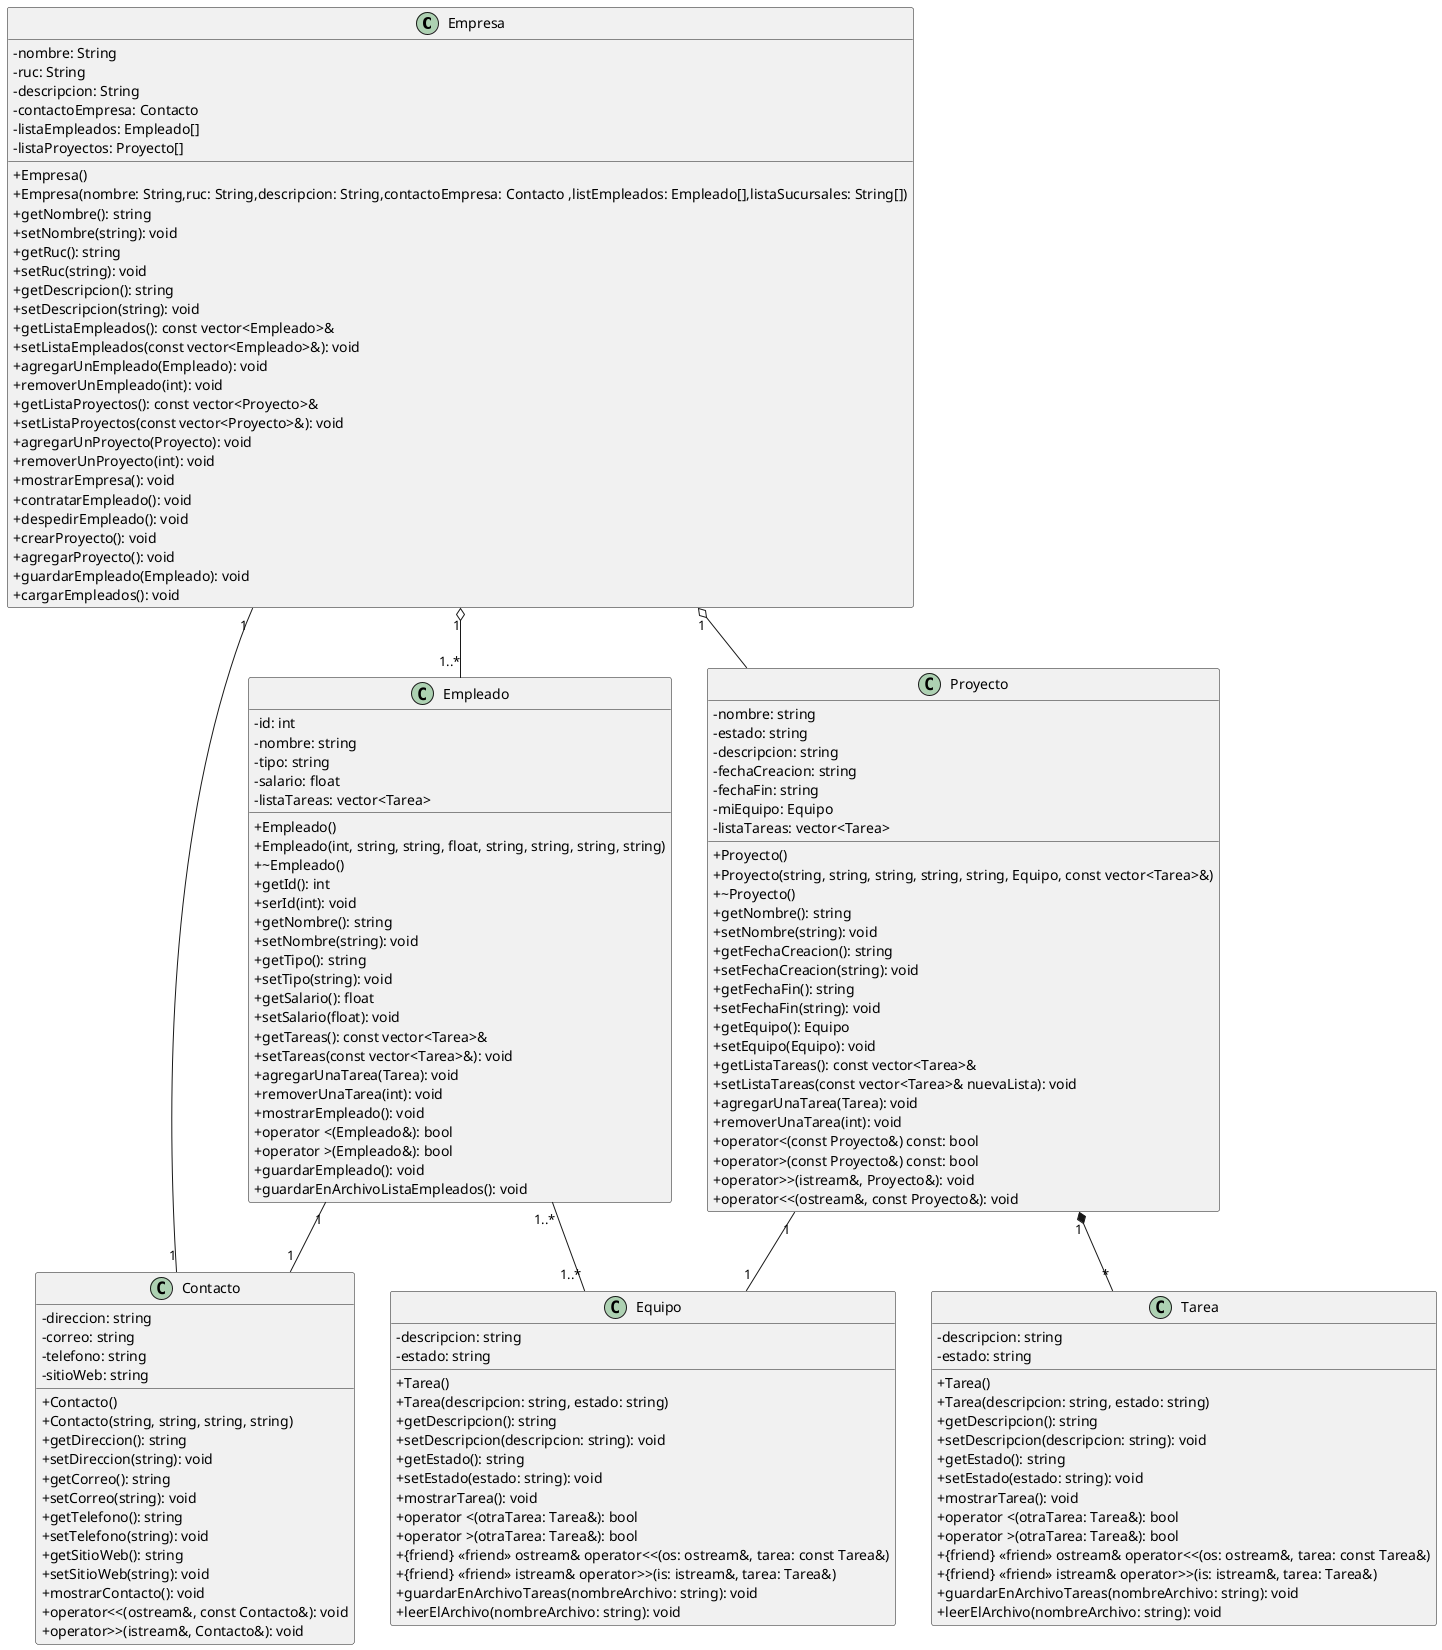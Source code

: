 @startuml
skinparam ClassAttributeIconSize 0
class Empresa {
    - nombre: String
    - ruc: String
    - descripcion: String
    - contactoEmpresa: Contacto
    - listaEmpleados: Empleado[]
    - listaProyectos: Proyecto[]

    +Empresa()
    +Empresa(nombre: String,ruc: String,descripcion: String,contactoEmpresa: Contacto ,listEmpleados: Empleado[],listaSucursales: String[])
    + getNombre(): string
    + setNombre(string): void
    + getRuc(): string
    + setRuc(string): void
    + getDescripcion(): string
    + setDescripcion(string): void
    + getListaEmpleados(): const vector<Empleado>&
    + setListaEmpleados(const vector<Empleado>&): void
    + agregarUnEmpleado(Empleado): void
    + removerUnEmpleado(int): void
    + getListaProyectos(): const vector<Proyecto>&
    + setListaProyectos(const vector<Proyecto>&): void
    + agregarUnProyecto(Proyecto): void
    + removerUnProyecto(int): void
    + mostrarEmpresa(): void
    + contratarEmpleado(): void
    + despedirEmpleado(): void
    + crearProyecto(): void
    + agregarProyecto(): void
    + guardarEmpleado(Empleado): void
    + cargarEmpleados(): void
}

class Empleado {
    - id: int
    - nombre: string
    - tipo: string   
    - salario: float
    - listaTareas: vector<Tarea>
    + Empleado()
    + Empleado(int, string, string, float, string, string, string, string)
    + ~Empleado()
    + getId(): int
    + serId(int): void
    + getNombre(): string
    + setNombre(string): void
    + getTipo(): string
    + setTipo(string): void
    + getSalario(): float
    + setSalario(float): void
    + getTareas(): const vector<Tarea>&
    + setTareas(const vector<Tarea>&): void
    + agregarUnaTarea(Tarea): void
    + removerUnaTarea(int): void
    + mostrarEmpleado(): void
    + operator <(Empleado&): bool
    + operator >(Empleado&): bool
    + guardarEmpleado(): void
    + guardarEnArchivoListaEmpleados(): void
}
class Contacto{
    - direccion: string
    - correo: string
    - telefono: string
    - sitioWeb: string
    + Contacto()
    + Contacto(string, string, string, string)
    + getDireccion(): string
    + setDireccion(string): void
    + getCorreo(): string
    + setCorreo(string): void
    + getTelefono(): string
    + setTelefono(string): void
    + getSitioWeb(): string
    + setSitioWeb(string): void
    + mostrarContacto(): void
    + operator<<(ostream&, const Contacto&): void
    + operator>>(istream&, Contacto&): void
}  

class Proyecto {
    - nombre: string
    - estado: string
    - descripcion: string
    - fechaCreacion: string
    - fechaFin: string
    - miEquipo: Equipo
    - listaTareas: vector<Tarea>
    + Proyecto()
    + Proyecto(string, string, string, string, string, Equipo, const vector<Tarea>&)
    + ~Proyecto()
    + getNombre(): string
    + setNombre(string): void
    + getFechaCreacion(): string
    + setFechaCreacion(string): void
    + getFechaFin(): string
    + setFechaFin(string): void
    + getEquipo(): Equipo
    + setEquipo(Equipo): void
    + getListaTareas(): const vector<Tarea>&
    + setListaTareas(const vector<Tarea>& nuevaLista): void
    + agregarUnaTarea(Tarea): void
    + removerUnaTarea(int): void
    + operator<(const Proyecto&) const: bool
    + operator>(const Proyecto&) const: bool
    + operator>>(istream&, Proyecto&): void
    + operator<<(ostream&, const Proyecto&): void
}

class Equipo {
    - descripcion: string
    - estado: string
    + Tarea()
    + Tarea(descripcion: string, estado: string)
    + getDescripcion(): string
    + setDescripcion(descripcion: string): void
    + getEstado(): string
    + setEstado(estado: string): void
    + mostrarTarea(): void
    + operator <(otraTarea: Tarea&): bool
    + operator >(otraTarea: Tarea&): bool
    + {friend} <<friend>> ostream& operator<<(os: ostream&, tarea: const Tarea&)
    + {friend} <<friend>> istream& operator>>(is: istream&, tarea: Tarea&)
    + guardarEnArchivoTareas(nombreArchivo: string): void
    + leerElArchivo(nombreArchivo: string): void
}
Class Tarea {
    - descripcion: string
    - estado: string
    + Tarea()
    + Tarea(descripcion: string, estado: string)
    + getDescripcion(): string
    + setDescripcion(descripcion: string): void
    + getEstado(): string
    + setEstado(estado: string): void
    + mostrarTarea(): void
    + operator <(otraTarea: Tarea&): bool
    + operator >(otraTarea: Tarea&): bool
    + {friend} <<friend>> ostream& operator<<(os: ostream&, tarea: const Tarea&)
    + {friend} <<friend>> istream& operator>>(is: istream&, tarea: Tarea&)
    + guardarEnArchivoTareas(nombreArchivo: string): void
    + leerElArchivo(nombreArchivo: string): void
}
Empresa "1"-- "1" Contacto
Empleado "1"--"1" Contacto
Empresa "1" o--"1..*"Empleado 
Empleado "1..*"--"1..*" Equipo
Proyecto "1" --"1" Equipo
Proyecto "1"*--"*" Tarea
Empresa "1" o-- Proyecto
@enduml



